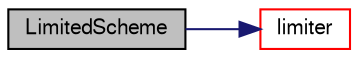 digraph "LimitedScheme"
{
  bgcolor="transparent";
  edge [fontname="FreeSans",fontsize="10",labelfontname="FreeSans",labelfontsize="10"];
  node [fontname="FreeSans",fontsize="10",shape=record];
  rankdir="LR";
  Node4 [label="LimitedScheme",height=0.2,width=0.4,color="black", fillcolor="grey75", style="filled", fontcolor="black"];
  Node4 -> Node5 [color="midnightblue",fontsize="10",style="solid",fontname="FreeSans"];
  Node5 [label="limiter",height=0.2,width=0.4,color="red",URL="$a23014.html#ab5b7fd4ec9a566fa360765146f0c4f4f",tooltip="Return the interpolation weighting factors. "];
}
